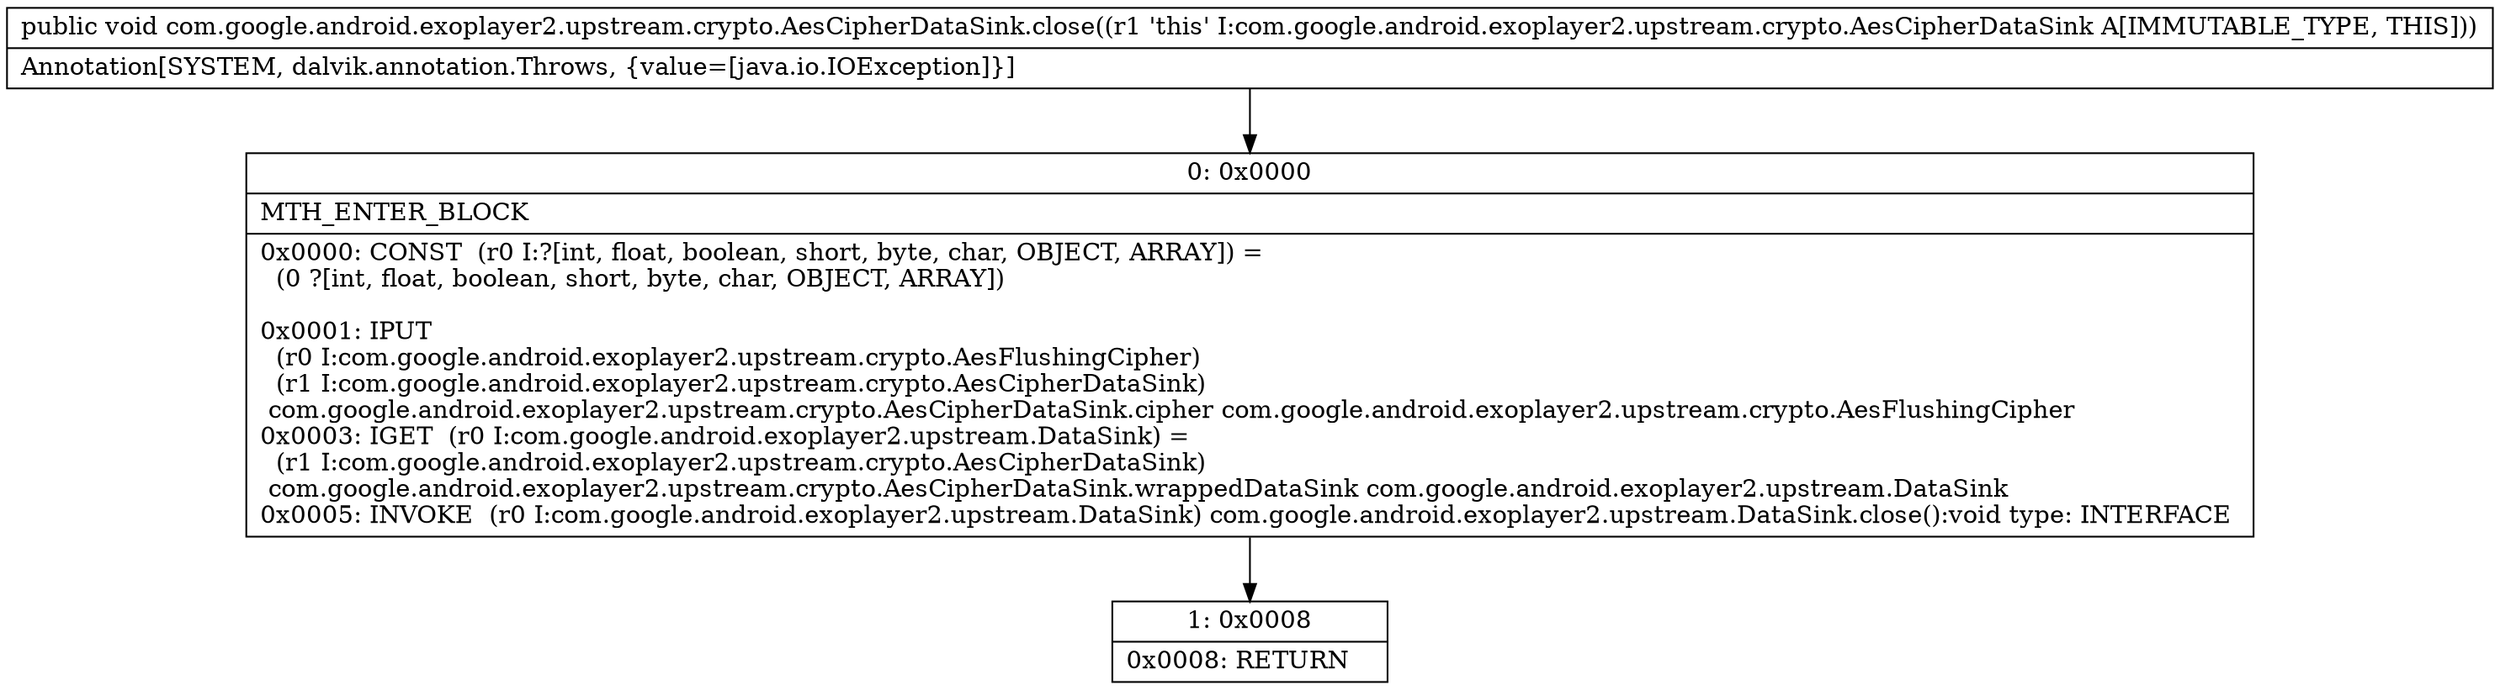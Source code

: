 digraph "CFG forcom.google.android.exoplayer2.upstream.crypto.AesCipherDataSink.close()V" {
Node_0 [shape=record,label="{0\:\ 0x0000|MTH_ENTER_BLOCK\l|0x0000: CONST  (r0 I:?[int, float, boolean, short, byte, char, OBJECT, ARRAY]) = \l  (0 ?[int, float, boolean, short, byte, char, OBJECT, ARRAY])\l \l0x0001: IPUT  \l  (r0 I:com.google.android.exoplayer2.upstream.crypto.AesFlushingCipher)\l  (r1 I:com.google.android.exoplayer2.upstream.crypto.AesCipherDataSink)\l com.google.android.exoplayer2.upstream.crypto.AesCipherDataSink.cipher com.google.android.exoplayer2.upstream.crypto.AesFlushingCipher \l0x0003: IGET  (r0 I:com.google.android.exoplayer2.upstream.DataSink) = \l  (r1 I:com.google.android.exoplayer2.upstream.crypto.AesCipherDataSink)\l com.google.android.exoplayer2.upstream.crypto.AesCipherDataSink.wrappedDataSink com.google.android.exoplayer2.upstream.DataSink \l0x0005: INVOKE  (r0 I:com.google.android.exoplayer2.upstream.DataSink) com.google.android.exoplayer2.upstream.DataSink.close():void type: INTERFACE \l}"];
Node_1 [shape=record,label="{1\:\ 0x0008|0x0008: RETURN   \l}"];
MethodNode[shape=record,label="{public void com.google.android.exoplayer2.upstream.crypto.AesCipherDataSink.close((r1 'this' I:com.google.android.exoplayer2.upstream.crypto.AesCipherDataSink A[IMMUTABLE_TYPE, THIS]))  | Annotation[SYSTEM, dalvik.annotation.Throws, \{value=[java.io.IOException]\}]\l}"];
MethodNode -> Node_0;
Node_0 -> Node_1;
}

